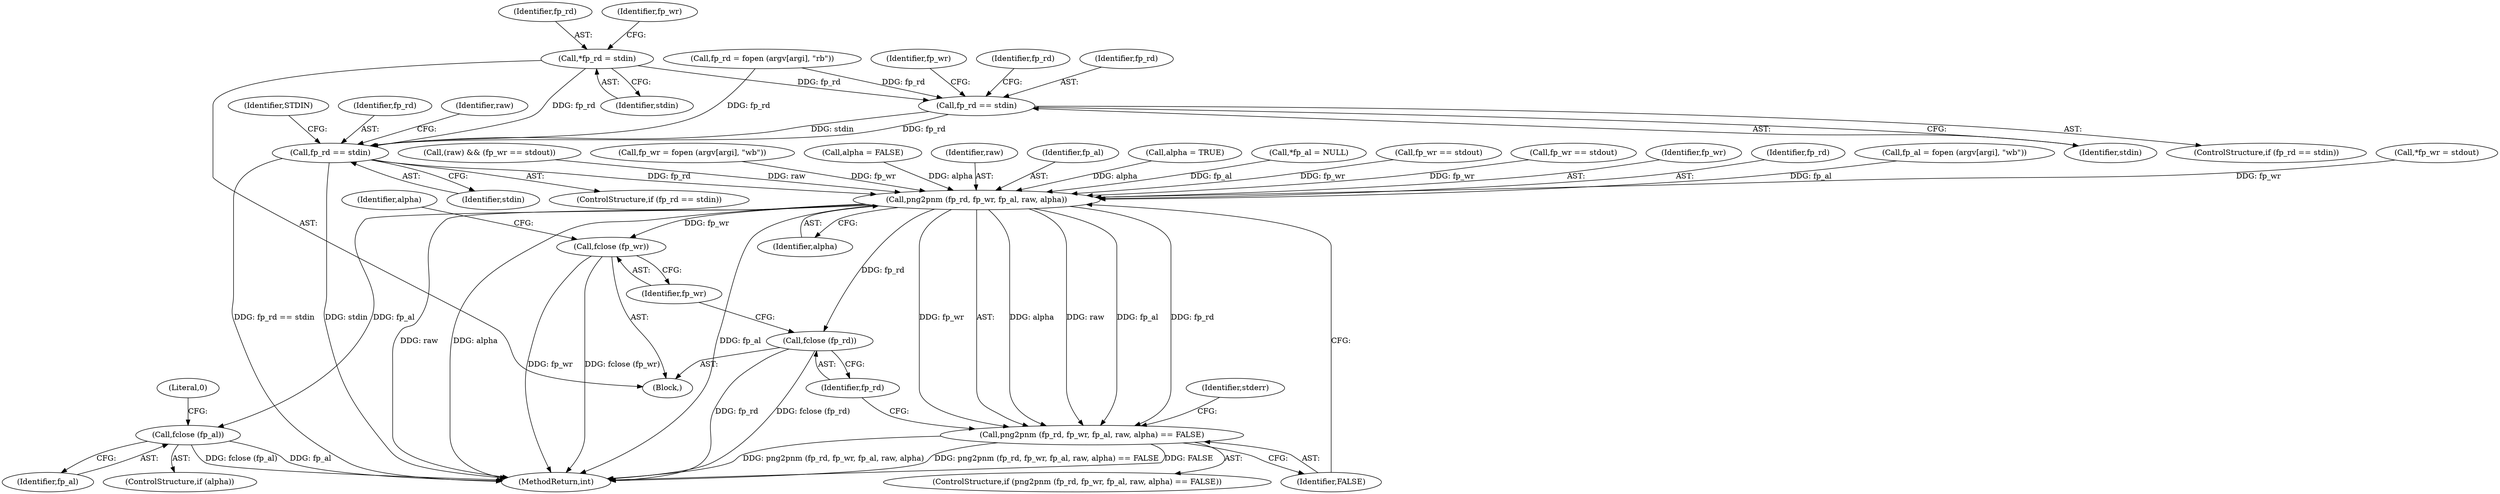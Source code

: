 digraph "0_Android_9d4853418ab2f754c2b63e091c29c5529b8b86ca_156@API" {
"1000112" [label="(Call,*fp_rd = stdin)"];
"1000219" [label="(Call,fp_rd == stdin)"];
"1000285" [label="(Call,fp_rd == stdin)"];
"1000304" [label="(Call,png2pnm (fp_rd, fp_wr, fp_al, raw, alpha))"];
"1000303" [label="(Call,png2pnm (fp_rd, fp_wr, fp_al, raw, alpha) == FALSE)"];
"1000320" [label="(Call,fclose (fp_rd))"];
"1000322" [label="(Call,fclose (fp_wr))"];
"1000326" [label="(Call,fclose (fp_al))"];
"1000290" [label="(Identifier,STDIN)"];
"1000309" [label="(Identifier,alpha)"];
"1000219" [label="(Call,fp_rd == stdin)"];
"1000113" [label="(Identifier,fp_rd)"];
"1000302" [label="(ControlStructure,if (png2pnm (fp_rd, fp_wr, fp_al, raw, alpha) == FALSE))"];
"1000286" [label="(Identifier,fp_rd)"];
"1000327" [label="(Identifier,fp_al)"];
"1000326" [label="(Call,fclose (fp_al))"];
"1000322" [label="(Call,fclose (fp_wr))"];
"1000285" [label="(Call,fp_rd == stdin)"];
"1000287" [label="(Identifier,stdin)"];
"1000329" [label="(Literal,0)"];
"1000330" [label="(MethodReturn,int)"];
"1000221" [label="(Identifier,stdin)"];
"1000303" [label="(Call,png2pnm (fp_rd, fp_wr, fp_al, raw, alpha) == FALSE)"];
"1000304" [label="(Call,png2pnm (fp_rd, fp_wr, fp_al, raw, alpha))"];
"1000284" [label="(ControlStructure,if (fp_rd == stdin))"];
"1000320" [label="(Call,fclose (fp_rd))"];
"1000295" [label="(Call,fp_wr == stdout)"];
"1000247" [label="(Call,fp_wr == stdout)"];
"1000306" [label="(Identifier,fp_wr)"];
"1000248" [label="(Identifier,fp_wr)"];
"1000305" [label="(Identifier,fp_rd)"];
"1000176" [label="(Call,fp_al = fopen (argv[argi], \"wb\"))"];
"1000218" [label="(ControlStructure,if (fp_rd == stdin))"];
"1000226" [label="(Identifier,fp_rd)"];
"1000114" [label="(Identifier,stdin)"];
"1000116" [label="(Call,*fp_wr = stdout)"];
"1000325" [label="(Identifier,alpha)"];
"1000294" [label="(Identifier,raw)"];
"1000293" [label="(Call,(raw) && (fp_wr == stdout))"];
"1000321" [label="(Identifier,fp_rd)"];
"1000253" [label="(Call,fp_wr = fopen (argv[argi], \"wb\"))"];
"1000117" [label="(Identifier,fp_wr)"];
"1000220" [label="(Identifier,fp_rd)"];
"1000225" [label="(Call,fp_rd = fopen (argv[argi], \"rb\"))"];
"1000128" [label="(Call,alpha = FALSE)"];
"1000308" [label="(Identifier,raw)"];
"1000324" [label="(ControlStructure,if (alpha))"];
"1000112" [label="(Call,*fp_rd = stdin)"];
"1000307" [label="(Identifier,fp_al)"];
"1000169" [label="(Call,alpha = TRUE)"];
"1000120" [label="(Call,*fp_al = NULL)"];
"1000323" [label="(Identifier,fp_wr)"];
"1000110" [label="(Block,)"];
"1000310" [label="(Identifier,FALSE)"];
"1000313" [label="(Identifier,stderr)"];
"1000112" -> "1000110"  [label="AST: "];
"1000112" -> "1000114"  [label="CFG: "];
"1000113" -> "1000112"  [label="AST: "];
"1000114" -> "1000112"  [label="AST: "];
"1000117" -> "1000112"  [label="CFG: "];
"1000112" -> "1000219"  [label="DDG: fp_rd"];
"1000112" -> "1000285"  [label="DDG: fp_rd"];
"1000219" -> "1000218"  [label="AST: "];
"1000219" -> "1000221"  [label="CFG: "];
"1000220" -> "1000219"  [label="AST: "];
"1000221" -> "1000219"  [label="AST: "];
"1000226" -> "1000219"  [label="CFG: "];
"1000248" -> "1000219"  [label="CFG: "];
"1000225" -> "1000219"  [label="DDG: fp_rd"];
"1000219" -> "1000285"  [label="DDG: fp_rd"];
"1000219" -> "1000285"  [label="DDG: stdin"];
"1000285" -> "1000284"  [label="AST: "];
"1000285" -> "1000287"  [label="CFG: "];
"1000286" -> "1000285"  [label="AST: "];
"1000287" -> "1000285"  [label="AST: "];
"1000290" -> "1000285"  [label="CFG: "];
"1000294" -> "1000285"  [label="CFG: "];
"1000285" -> "1000330"  [label="DDG: fp_rd == stdin"];
"1000285" -> "1000330"  [label="DDG: stdin"];
"1000225" -> "1000285"  [label="DDG: fp_rd"];
"1000285" -> "1000304"  [label="DDG: fp_rd"];
"1000304" -> "1000303"  [label="AST: "];
"1000304" -> "1000309"  [label="CFG: "];
"1000305" -> "1000304"  [label="AST: "];
"1000306" -> "1000304"  [label="AST: "];
"1000307" -> "1000304"  [label="AST: "];
"1000308" -> "1000304"  [label="AST: "];
"1000309" -> "1000304"  [label="AST: "];
"1000310" -> "1000304"  [label="CFG: "];
"1000304" -> "1000330"  [label="DDG: raw"];
"1000304" -> "1000330"  [label="DDG: alpha"];
"1000304" -> "1000330"  [label="DDG: fp_al"];
"1000304" -> "1000303"  [label="DDG: alpha"];
"1000304" -> "1000303"  [label="DDG: raw"];
"1000304" -> "1000303"  [label="DDG: fp_wr"];
"1000304" -> "1000303"  [label="DDG: fp_al"];
"1000304" -> "1000303"  [label="DDG: fp_rd"];
"1000295" -> "1000304"  [label="DDG: fp_wr"];
"1000253" -> "1000304"  [label="DDG: fp_wr"];
"1000247" -> "1000304"  [label="DDG: fp_wr"];
"1000116" -> "1000304"  [label="DDG: fp_wr"];
"1000120" -> "1000304"  [label="DDG: fp_al"];
"1000176" -> "1000304"  [label="DDG: fp_al"];
"1000293" -> "1000304"  [label="DDG: raw"];
"1000128" -> "1000304"  [label="DDG: alpha"];
"1000169" -> "1000304"  [label="DDG: alpha"];
"1000304" -> "1000320"  [label="DDG: fp_rd"];
"1000304" -> "1000322"  [label="DDG: fp_wr"];
"1000304" -> "1000326"  [label="DDG: fp_al"];
"1000303" -> "1000302"  [label="AST: "];
"1000303" -> "1000310"  [label="CFG: "];
"1000310" -> "1000303"  [label="AST: "];
"1000313" -> "1000303"  [label="CFG: "];
"1000321" -> "1000303"  [label="CFG: "];
"1000303" -> "1000330"  [label="DDG: FALSE"];
"1000303" -> "1000330"  [label="DDG: png2pnm (fp_rd, fp_wr, fp_al, raw, alpha)"];
"1000303" -> "1000330"  [label="DDG: png2pnm (fp_rd, fp_wr, fp_al, raw, alpha) == FALSE"];
"1000320" -> "1000110"  [label="AST: "];
"1000320" -> "1000321"  [label="CFG: "];
"1000321" -> "1000320"  [label="AST: "];
"1000323" -> "1000320"  [label="CFG: "];
"1000320" -> "1000330"  [label="DDG: fp_rd"];
"1000320" -> "1000330"  [label="DDG: fclose (fp_rd)"];
"1000322" -> "1000110"  [label="AST: "];
"1000322" -> "1000323"  [label="CFG: "];
"1000323" -> "1000322"  [label="AST: "];
"1000325" -> "1000322"  [label="CFG: "];
"1000322" -> "1000330"  [label="DDG: fp_wr"];
"1000322" -> "1000330"  [label="DDG: fclose (fp_wr)"];
"1000326" -> "1000324"  [label="AST: "];
"1000326" -> "1000327"  [label="CFG: "];
"1000327" -> "1000326"  [label="AST: "];
"1000329" -> "1000326"  [label="CFG: "];
"1000326" -> "1000330"  [label="DDG: fclose (fp_al)"];
"1000326" -> "1000330"  [label="DDG: fp_al"];
}
